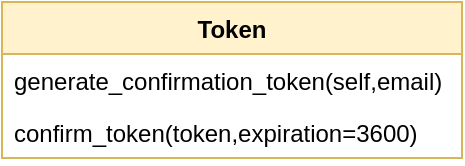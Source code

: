 <mxfile version="10.6.5" type="device"><diagram id="-7djcrL1MmFIYcbiDG-b" name="Seite-1"><mxGraphModel dx="1394" dy="848" grid="1" gridSize="10" guides="1" tooltips="1" connect="1" arrows="1" fold="1" page="1" pageScale="1" pageWidth="827" pageHeight="1169" math="0" shadow="0"><root><mxCell id="0"/><mxCell id="1" parent="0"/><mxCell id="loQqVJE1fzVsXM96i56C-1" value="Token" style="swimlane;fontStyle=1;align=center;verticalAlign=top;childLayout=stackLayout;horizontal=1;startSize=26;horizontalStack=0;resizeParent=1;resizeParentMax=0;resizeLast=0;collapsible=1;marginBottom=0;fillColor=#fff2cc;strokeColor=#d6b656;" vertex="1" parent="1"><mxGeometry x="200" y="80" width="230" height="78" as="geometry"/></mxCell><mxCell id="loQqVJE1fzVsXM96i56C-4" value="generate_confirmation_token(self,email)" style="text;strokeColor=none;fillColor=none;align=left;verticalAlign=top;spacingLeft=4;spacingRight=4;overflow=hidden;rotatable=0;points=[[0,0.5],[1,0.5]];portConstraint=eastwest;" vertex="1" parent="loQqVJE1fzVsXM96i56C-1"><mxGeometry y="26" width="230" height="26" as="geometry"/></mxCell><mxCell id="loQqVJE1fzVsXM96i56C-5" value="confirm_token(token,expiration=3600)" style="text;strokeColor=none;fillColor=none;align=left;verticalAlign=top;spacingLeft=4;spacingRight=4;overflow=hidden;rotatable=0;points=[[0,0.5],[1,0.5]];portConstraint=eastwest;" vertex="1" parent="loQqVJE1fzVsXM96i56C-1"><mxGeometry y="52" width="230" height="26" as="geometry"/></mxCell></root></mxGraphModel></diagram></mxfile>